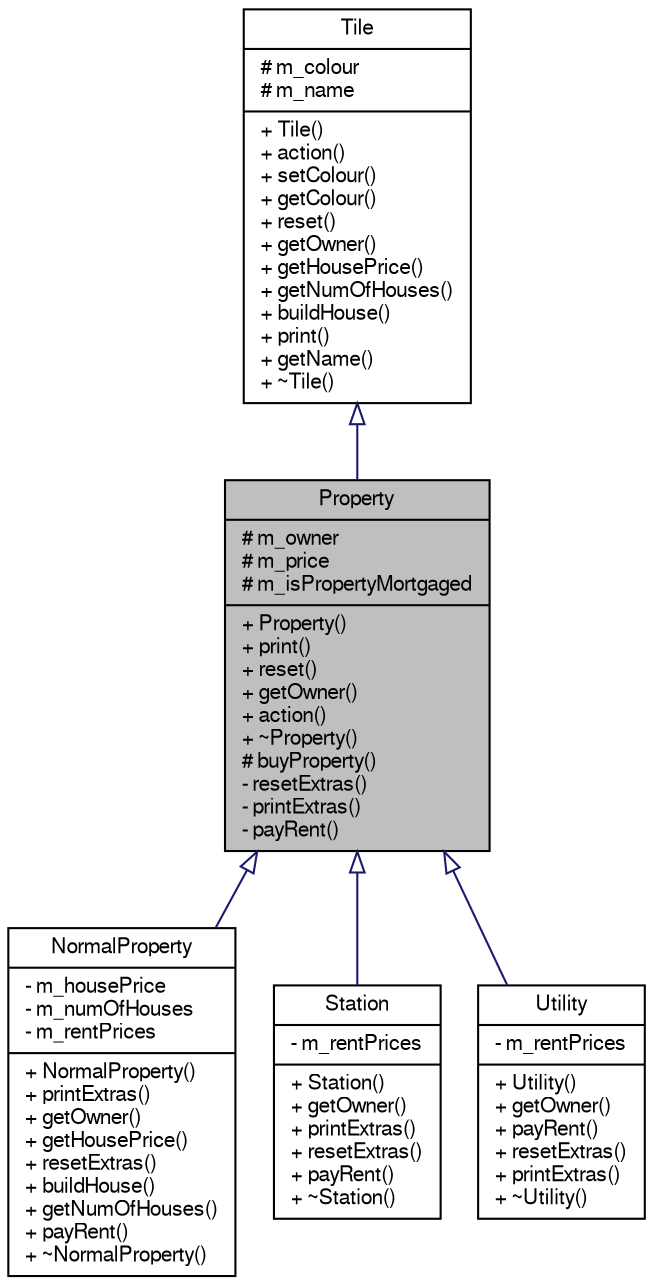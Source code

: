 digraph G
{
  edge [fontname="FreeSans",fontsize="10",labelfontname="FreeSans",labelfontsize="10"];
  node [fontname="FreeSans",fontsize="10",shape=record];
  Node1 [label="{Property\n|# m_owner\l# m_price\l# m_isPropertyMortgaged\l|+ Property()\l+ print()\l+ reset()\l+ getOwner()\l+ action()\l+ ~Property()\l# buyProperty()\l- resetExtras()\l- printExtras()\l- payRent()\l}",height=0.2,width=0.4,color="black", fillcolor="grey75", style="filled" fontcolor="black"];
  Node2 -> Node1 [dir="back",color="midnightblue",fontsize="10",style="solid",arrowtail="onormal",fontname="FreeSans"];
  Node2 [label="{Tile\n|# m_colour\l# m_name\l|+ Tile()\l+ action()\l+ setColour()\l+ getColour()\l+ reset()\l+ getOwner()\l+ getHousePrice()\l+ getNumOfHouses()\l+ buildHouse()\l+ print()\l+ getName()\l+ ~Tile()\l}",height=0.2,width=0.4,color="black", fillcolor="white", style="filled",URL="$class_tile.html"];
  Node1 -> Node3 [dir="back",color="midnightblue",fontsize="10",style="solid",arrowtail="onormal",fontname="FreeSans"];
  Node3 [label="{NormalProperty\n|- m_housePrice\l- m_numOfHouses\l- m_rentPrices\l|+ NormalProperty()\l+ printExtras()\l+ getOwner()\l+ getHousePrice()\l+ resetExtras()\l+ buildHouse()\l+ getNumOfHouses()\l+ payRent()\l+ ~NormalProperty()\l}",height=0.2,width=0.4,color="black", fillcolor="white", style="filled",URL="$class_normal_property.html"];
  Node1 -> Node4 [dir="back",color="midnightblue",fontsize="10",style="solid",arrowtail="onormal",fontname="FreeSans"];
  Node4 [label="{Station\n|- m_rentPrices\l|+ Station()\l+ getOwner()\l+ printExtras()\l+ resetExtras()\l+ payRent()\l+ ~Station()\l}",height=0.2,width=0.4,color="black", fillcolor="white", style="filled",URL="$class_station.html"];
  Node1 -> Node5 [dir="back",color="midnightblue",fontsize="10",style="solid",arrowtail="onormal",fontname="FreeSans"];
  Node5 [label="{Utility\n|- m_rentPrices\l|+ Utility()\l+ getOwner()\l+ payRent()\l+ resetExtras()\l+ printExtras()\l+ ~Utility()\l}",height=0.2,width=0.4,color="black", fillcolor="white", style="filled",URL="$class_utility.html"];
}
